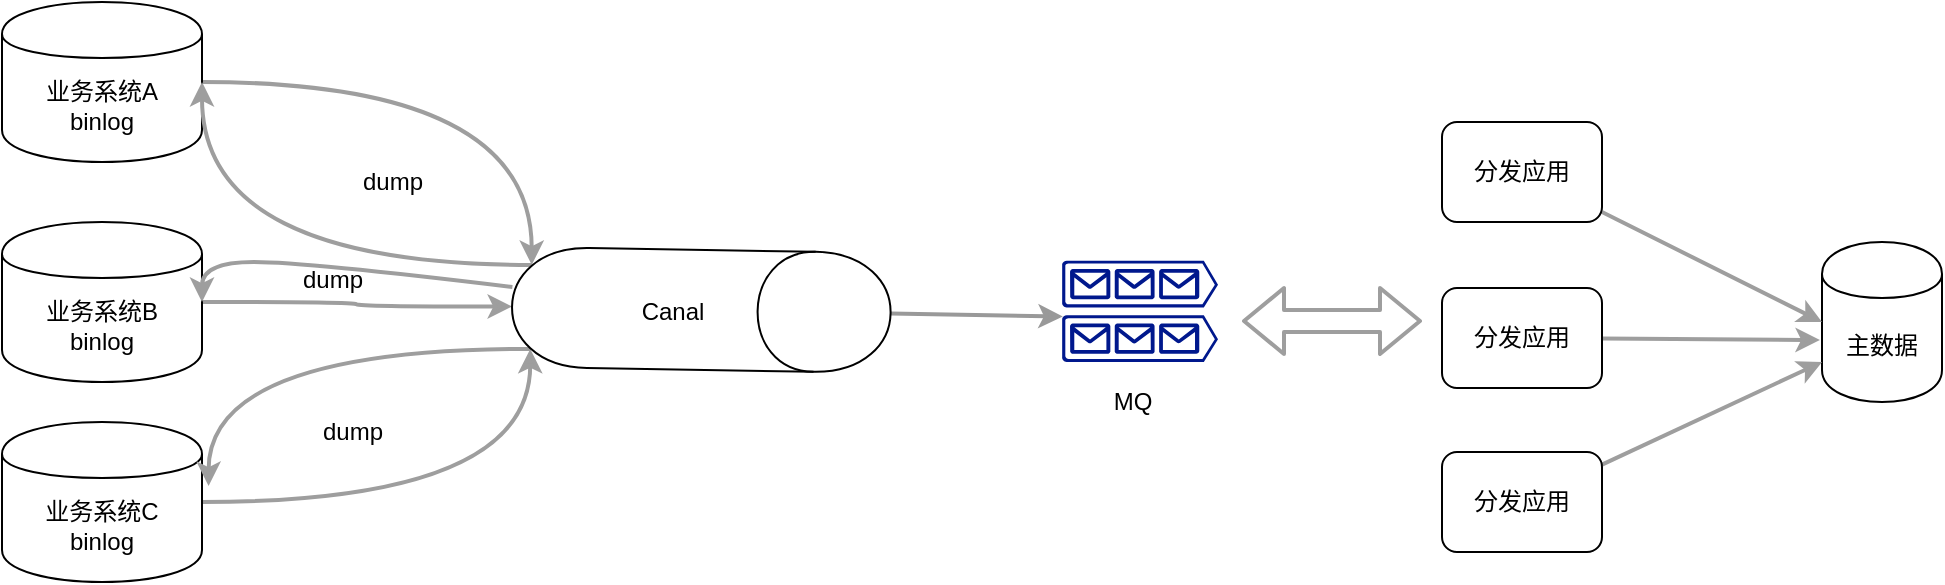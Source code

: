 <mxfile version="13.3.5" type="device"><diagram id="YqEWtHkaLnO7ShCe0ooJ" name="第 1 页"><mxGraphModel dx="1106" dy="900" grid="1" gridSize="10" guides="1" tooltips="1" connect="1" arrows="1" fold="1" page="1" pageScale="1" pageWidth="827" pageHeight="1169" math="0" shadow="0"><root><mxCell id="0"/><mxCell id="1" parent="0"/><mxCell id="JNGMEdzBtI21aGWD89f5-6" style="edgeStyle=orthogonalEdgeStyle;rounded=0;orthogonalLoop=1;jettySize=auto;html=1;entryX=0.15;entryY=0.95;entryDx=0;entryDy=0;entryPerimeter=0;curved=1;strokeWidth=2;strokeColor=#9E9E9E;" edge="1" parent="1" source="JNGMEdzBtI21aGWD89f5-1" target="JNGMEdzBtI21aGWD89f5-4"><mxGeometry relative="1" as="geometry"/></mxCell><mxCell id="JNGMEdzBtI21aGWD89f5-1" value="业务系统A&lt;br&gt;binlog" style="shape=cylinder;whiteSpace=wrap;html=1;boundedLbl=1;backgroundOutline=1;" vertex="1" parent="1"><mxGeometry x="40" y="110" width="100" height="80" as="geometry"/></mxCell><mxCell id="JNGMEdzBtI21aGWD89f5-11" style="edgeStyle=orthogonalEdgeStyle;curved=1;rounded=0;orthogonalLoop=1;jettySize=auto;html=1;entryX=0.85;entryY=0.95;entryDx=0;entryDy=0;entryPerimeter=0;strokeWidth=2;strokeColor=#9E9E9E;" edge="1" parent="1" source="JNGMEdzBtI21aGWD89f5-2" target="JNGMEdzBtI21aGWD89f5-4"><mxGeometry relative="1" as="geometry"><mxPoint x="260" y="280" as="targetPoint"/></mxGeometry></mxCell><mxCell id="JNGMEdzBtI21aGWD89f5-2" value="业务系统C&lt;br&gt;binlog" style="shape=cylinder;whiteSpace=wrap;html=1;boundedLbl=1;backgroundOutline=1;" vertex="1" parent="1"><mxGeometry x="40" y="320" width="100" height="80" as="geometry"/></mxCell><mxCell id="JNGMEdzBtI21aGWD89f5-12" style="edgeStyle=orthogonalEdgeStyle;curved=1;rounded=0;orthogonalLoop=1;jettySize=auto;html=1;entryX=0.5;entryY=1;entryDx=0;entryDy=0;strokeWidth=2;strokeColor=#9E9E9E;" edge="1" parent="1" source="JNGMEdzBtI21aGWD89f5-3" target="JNGMEdzBtI21aGWD89f5-4"><mxGeometry relative="1" as="geometry"/></mxCell><mxCell id="JNGMEdzBtI21aGWD89f5-3" value="业务系统B&lt;br&gt;binlog" style="shape=cylinder;whiteSpace=wrap;html=1;boundedLbl=1;backgroundOutline=1;" vertex="1" parent="1"><mxGeometry x="40" y="220" width="100" height="80" as="geometry"/></mxCell><mxCell id="JNGMEdzBtI21aGWD89f5-7" style="edgeStyle=orthogonalEdgeStyle;curved=1;rounded=0;orthogonalLoop=1;jettySize=auto;html=1;entryX=1;entryY=0.5;entryDx=0;entryDy=0;exitX=0.15;exitY=0.95;exitDx=0;exitDy=0;exitPerimeter=0;strokeWidth=2;strokeColor=#9E9E9E;" edge="1" parent="1" source="JNGMEdzBtI21aGWD89f5-4" target="JNGMEdzBtI21aGWD89f5-1"><mxGeometry relative="1" as="geometry"><Array as="points"><mxPoint x="140" y="242"/></Array></mxGeometry></mxCell><mxCell id="JNGMEdzBtI21aGWD89f5-8" style="edgeStyle=orthogonalEdgeStyle;curved=1;rounded=0;orthogonalLoop=1;jettySize=auto;html=1;entryX=1;entryY=0.5;entryDx=0;entryDy=0;strokeWidth=2;strokeColor=#9E9E9E;" edge="1" parent="1" source="JNGMEdzBtI21aGWD89f5-4" target="JNGMEdzBtI21aGWD89f5-3"><mxGeometry relative="1" as="geometry"><Array as="points"><mxPoint x="192" y="240"/><mxPoint x="140" y="240"/></Array></mxGeometry></mxCell><mxCell id="JNGMEdzBtI21aGWD89f5-10" style="edgeStyle=orthogonalEdgeStyle;curved=1;rounded=0;orthogonalLoop=1;jettySize=auto;html=1;exitX=0.85;exitY=0.95;exitDx=0;exitDy=0;exitPerimeter=0;entryX=1.033;entryY=0.4;entryDx=0;entryDy=0;entryPerimeter=0;strokeWidth=2;strokeColor=#9E9E9E;" edge="1" parent="1" source="JNGMEdzBtI21aGWD89f5-4" target="JNGMEdzBtI21aGWD89f5-2"><mxGeometry relative="1" as="geometry"/></mxCell><mxCell id="JNGMEdzBtI21aGWD89f5-18" style="rounded=1;orthogonalLoop=1;jettySize=auto;html=1;entryX=0.005;entryY=0.03;entryDx=0;entryDy=0;entryPerimeter=0;strokeWidth=2;strokeColor=#999999;" edge="1" parent="1" source="JNGMEdzBtI21aGWD89f5-4" target="JNGMEdzBtI21aGWD89f5-14"><mxGeometry relative="1" as="geometry"/></mxCell><mxCell id="JNGMEdzBtI21aGWD89f5-4" value="" style="shape=cylinder;whiteSpace=wrap;html=1;boundedLbl=1;backgroundOutline=1;rotation=91;" vertex="1" parent="1"><mxGeometry x="359.66" y="169.29" width="60" height="189.3" as="geometry"/></mxCell><mxCell id="JNGMEdzBtI21aGWD89f5-5" value="Canal" style="text;html=1;align=center;verticalAlign=middle;resizable=0;points=[];autosize=1;" vertex="1" parent="1"><mxGeometry x="350" y="254.65" width="50" height="20" as="geometry"/></mxCell><mxCell id="JNGMEdzBtI21aGWD89f5-16" value="MQ" style="text;html=1;align=center;verticalAlign=middle;resizable=0;points=[];autosize=1;" vertex="1" parent="1"><mxGeometry x="590" y="300" width="30" height="20" as="geometry"/></mxCell><mxCell id="JNGMEdzBtI21aGWD89f5-17" value="" style="group" vertex="1" connectable="0" parent="1"><mxGeometry x="570" y="239.3" width="90" height="50.7" as="geometry"/></mxCell><mxCell id="JNGMEdzBtI21aGWD89f5-13" value="" style="aspect=fixed;pointerEvents=1;shadow=0;dashed=0;html=1;strokeColor=none;labelPosition=center;verticalLabelPosition=bottom;verticalAlign=top;align=center;fillColor=#00188D;shape=mxgraph.azure.queue_generic" vertex="1" parent="JNGMEdzBtI21aGWD89f5-17"><mxGeometry width="78" height="23.4" as="geometry"/></mxCell><mxCell id="JNGMEdzBtI21aGWD89f5-14" value="" style="aspect=fixed;pointerEvents=1;shadow=0;dashed=0;html=1;strokeColor=none;labelPosition=center;verticalLabelPosition=bottom;verticalAlign=top;align=center;fillColor=#00188D;shape=mxgraph.azure.queue_generic" vertex="1" parent="JNGMEdzBtI21aGWD89f5-17"><mxGeometry y="27.3" width="78" height="23.4" as="geometry"/></mxCell><mxCell id="JNGMEdzBtI21aGWD89f5-19" value="主数据" style="shape=cylinder;whiteSpace=wrap;html=1;boundedLbl=1;backgroundOutline=1;" vertex="1" parent="1"><mxGeometry x="950" y="230" width="60" height="80" as="geometry"/></mxCell><mxCell id="JNGMEdzBtI21aGWD89f5-25" style="edgeStyle=none;rounded=0;orthogonalLoop=1;jettySize=auto;html=1;entryX=0;entryY=0.5;entryDx=0;entryDy=0;strokeWidth=2;strokeColor=#9E9E9E;" edge="1" parent="1" source="JNGMEdzBtI21aGWD89f5-20" target="JNGMEdzBtI21aGWD89f5-19"><mxGeometry relative="1" as="geometry"/></mxCell><mxCell id="JNGMEdzBtI21aGWD89f5-20" value="分发应用" style="rounded=1;whiteSpace=wrap;html=1;" vertex="1" parent="1"><mxGeometry x="760" y="170" width="80" height="50" as="geometry"/></mxCell><mxCell id="JNGMEdzBtI21aGWD89f5-26" style="edgeStyle=none;rounded=0;orthogonalLoop=1;jettySize=auto;html=1;entryX=-0.017;entryY=0.613;entryDx=0;entryDy=0;entryPerimeter=0;strokeWidth=2;strokeColor=#9E9E9E;" edge="1" parent="1" source="JNGMEdzBtI21aGWD89f5-21" target="JNGMEdzBtI21aGWD89f5-19"><mxGeometry relative="1" as="geometry"/></mxCell><mxCell id="JNGMEdzBtI21aGWD89f5-21" value="分发应用" style="rounded=1;whiteSpace=wrap;html=1;" vertex="1" parent="1"><mxGeometry x="760" y="253" width="80" height="50" as="geometry"/></mxCell><mxCell id="JNGMEdzBtI21aGWD89f5-27" style="edgeStyle=none;rounded=0;orthogonalLoop=1;jettySize=auto;html=1;strokeWidth=2;strokeColor=#9E9E9E;" edge="1" parent="1" source="JNGMEdzBtI21aGWD89f5-22"><mxGeometry relative="1" as="geometry"><mxPoint x="950" y="290" as="targetPoint"/></mxGeometry></mxCell><mxCell id="JNGMEdzBtI21aGWD89f5-22" value="分发应用" style="rounded=1;whiteSpace=wrap;html=1;" vertex="1" parent="1"><mxGeometry x="760" y="335" width="80" height="50" as="geometry"/></mxCell><mxCell id="JNGMEdzBtI21aGWD89f5-24" value="" style="shape=flexArrow;endArrow=classic;startArrow=classic;html=1;strokeWidth=2;strokeColor=#9E9E9E;" edge="1" parent="1"><mxGeometry width="50" height="50" relative="1" as="geometry"><mxPoint x="660" y="269.5" as="sourcePoint"/><mxPoint x="750" y="269.5" as="targetPoint"/></mxGeometry></mxCell><mxCell id="JNGMEdzBtI21aGWD89f5-28" value="dump" style="text;html=1;align=center;verticalAlign=middle;resizable=0;points=[];autosize=1;" vertex="1" parent="1"><mxGeometry x="210" y="190" width="50" height="20" as="geometry"/></mxCell><mxCell id="JNGMEdzBtI21aGWD89f5-29" value="dump" style="text;html=1;align=center;verticalAlign=middle;resizable=0;points=[];autosize=1;" vertex="1" parent="1"><mxGeometry x="180" y="239.3" width="50" height="20" as="geometry"/></mxCell><mxCell id="JNGMEdzBtI21aGWD89f5-30" value="dump" style="text;html=1;align=center;verticalAlign=middle;resizable=0;points=[];autosize=1;" vertex="1" parent="1"><mxGeometry x="190" y="315" width="50" height="20" as="geometry"/></mxCell></root></mxGraphModel></diagram></mxfile>